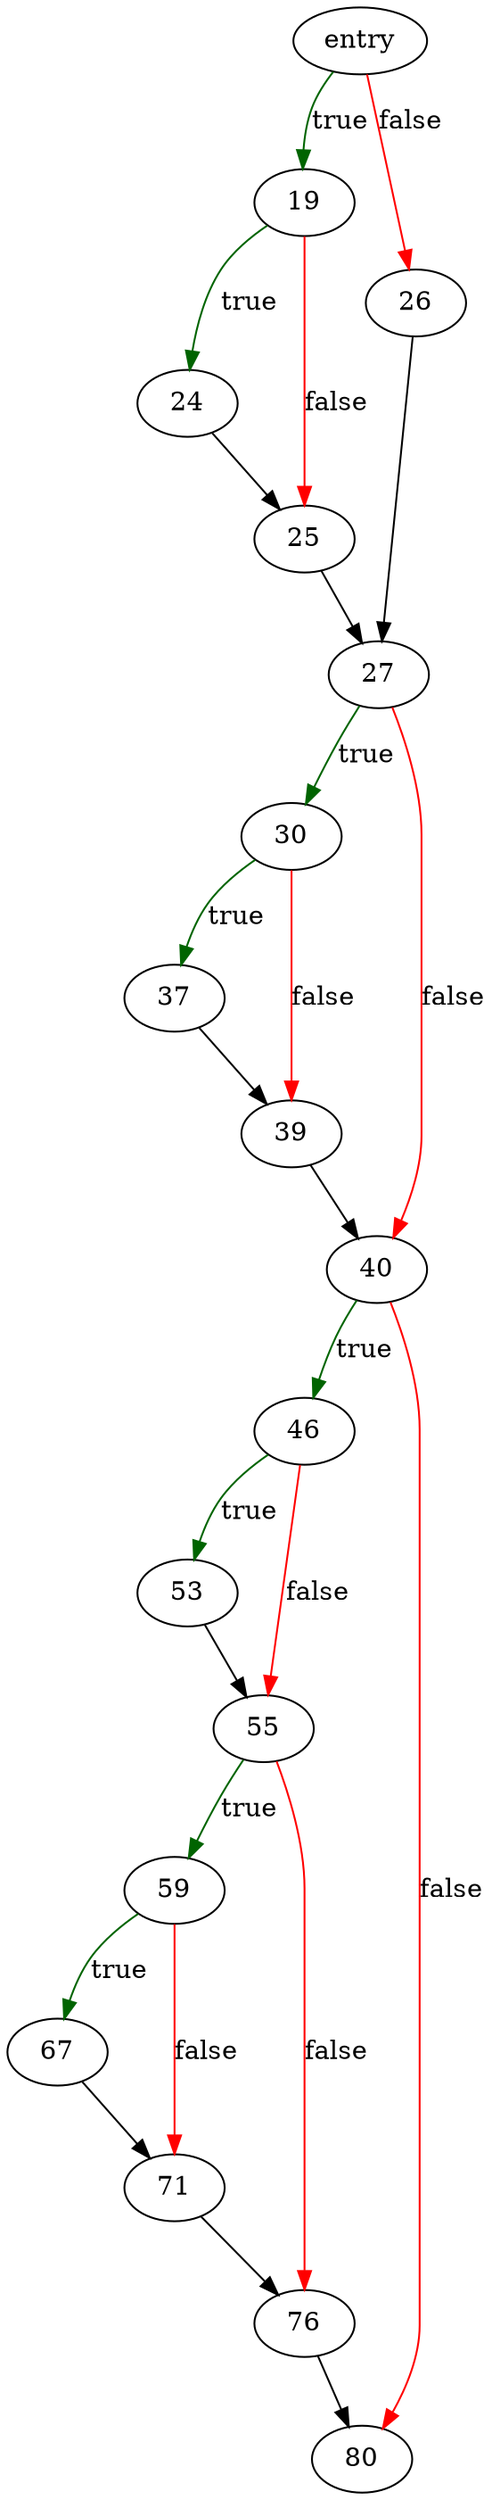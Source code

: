 digraph "sqlite3BtreeRollback" {
	// Node definitions.
	3 [label=entry];
	19;
	24;
	25;
	26;
	27;
	30;
	37;
	39;
	40;
	46;
	53;
	55;
	59;
	67;
	71;
	76;
	80;

	// Edge definitions.
	3 -> 19 [
		color=darkgreen
		label=true
	];
	3 -> 26 [
		color=red
		label=false
	];
	19 -> 24 [
		color=darkgreen
		label=true
	];
	19 -> 25 [
		color=red
		label=false
	];
	24 -> 25;
	25 -> 27;
	26 -> 27;
	27 -> 30 [
		color=darkgreen
		label=true
	];
	27 -> 40 [
		color=red
		label=false
	];
	30 -> 37 [
		color=darkgreen
		label=true
	];
	30 -> 39 [
		color=red
		label=false
	];
	37 -> 39;
	39 -> 40;
	40 -> 46 [
		color=darkgreen
		label=true
	];
	40 -> 80 [
		color=red
		label=false
	];
	46 -> 53 [
		color=darkgreen
		label=true
	];
	46 -> 55 [
		color=red
		label=false
	];
	53 -> 55;
	55 -> 59 [
		color=darkgreen
		label=true
	];
	55 -> 76 [
		color=red
		label=false
	];
	59 -> 67 [
		color=darkgreen
		label=true
	];
	59 -> 71 [
		color=red
		label=false
	];
	67 -> 71;
	71 -> 76;
	76 -> 80;
}
